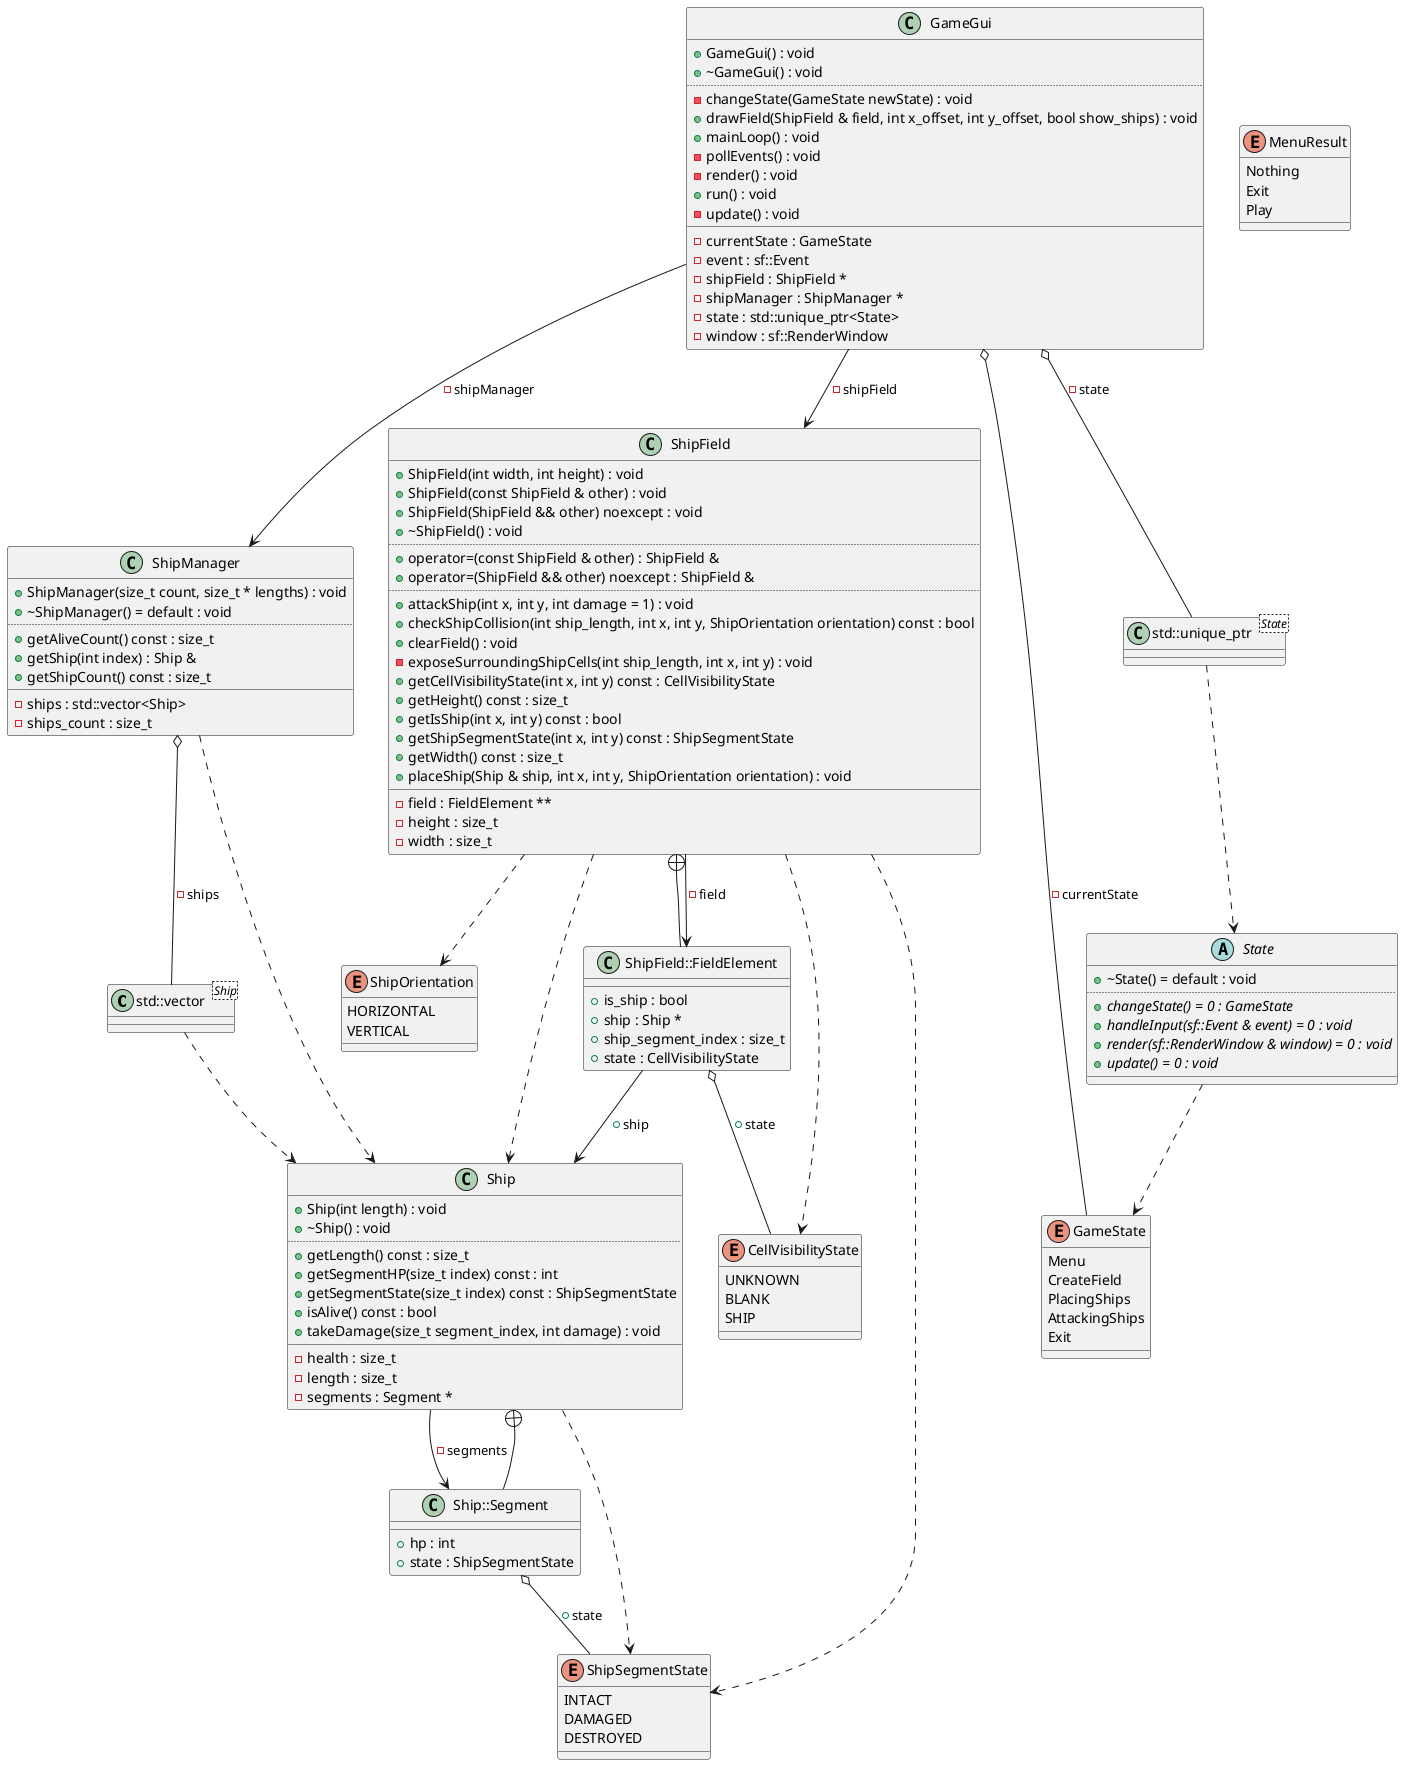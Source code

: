 @startuml
class "std::vector<Ship>" as C_0010668212532447068380
class C_0010668212532447068380 {
__
}
class "std::unique_ptr<State>" as C_0003593355595461115184
class C_0003593355595461115184 {
__
}
enum "ShipSegmentState" as C_0014256742677139282670
enum C_0014256742677139282670 {
INTACT
DAMAGED
DESTROYED
}
enum "ShipOrientation" as C_0002579181642537833876
enum C_0002579181642537833876 {
HORIZONTAL
VERTICAL
}
enum "CellVisibilityState" as C_0003333043679234439357
enum C_0003333043679234439357 {
UNKNOWN
BLANK
SHIP
}
enum "MenuResult" as C_0000336692914646176741
enum C_0000336692914646176741 {
Nothing
Exit
Play
}
class "Ship" as C_0014529657433315016423
class C_0014529657433315016423 {
+Ship(int length) : void
+~Ship() : void
..
+getLength() const : size_t
+getSegmentHP(size_t index) const : int
+getSegmentState(size_t index) const : ShipSegmentState
+isAlive() const : bool
+takeDamage(size_t segment_index, int damage) : void
__
-health : size_t
-length : size_t
-segments : Segment *
}
class "Ship::Segment" as C_0000674658759292391449
class C_0000674658759292391449 {
__
+hp : int
+state : ShipSegmentState
}
class "ShipField" as C_0003843296779074973901
class C_0003843296779074973901 {
+ShipField(int width, int height) : void
+ShipField(const ShipField & other) : void
+ShipField(ShipField && other) noexcept : void
+~ShipField() : void
..
+operator=(const ShipField & other) : ShipField &
+operator=(ShipField && other) noexcept : ShipField &
..
+attackShip(int x, int y, int damage = 1) : void
+checkShipCollision(int ship_length, int x, int y, ShipOrientation orientation) const : bool
+clearField() : void
-exposeSurroundingShipCells(int ship_length, int x, int y) : void
+getCellVisibilityState(int x, int y) const : CellVisibilityState
+getHeight() const : size_t
+getIsShip(int x, int y) const : bool
+getShipSegmentState(int x, int y) const : ShipSegmentState
+getWidth() const : size_t
+placeShip(Ship & ship, int x, int y, ShipOrientation orientation) : void
__
-field : FieldElement **
-height : size_t
-width : size_t
}
class "ShipField::FieldElement" as C_0000316359785794417378
class C_0000316359785794417378 {
__
+is_ship : bool
+ship : Ship *
+ship_segment_index : size_t
+state : CellVisibilityState
}
class "ShipManager" as C_0017499122254539489506
class C_0017499122254539489506 {
+ShipManager(size_t count, size_t * lengths) : void
+~ShipManager() = default : void
..
+getAliveCount() const : size_t
+getShip(int index) : Ship &
+getShipCount() const : size_t
__
-ships : std::vector<Ship>
-ships_count : size_t
}
enum "GameState" as C_0004356735495323104445
enum C_0004356735495323104445 {
Menu
CreateField
PlacingShips
AttackingShips
Exit
}
abstract "State" as C_0001914138303902600425
abstract C_0001914138303902600425 {
+~State() = default : void
..
{abstract} +changeState() = 0 : GameState
{abstract} +handleInput(sf::Event & event) = 0 : void
{abstract} +render(sf::RenderWindow & window) = 0 : void
{abstract} +update() = 0 : void
__
}
class "GameGui" as C_0007395642151187698177
class C_0007395642151187698177 {
+GameGui() : void
+~GameGui() : void
..
-changeState(GameState newState) : void
+drawField(ShipField & field, int x_offset, int y_offset, bool show_ships) : void
+mainLoop() : void
-pollEvents() : void
-render() : void
+run() : void
-update() : void
__
-currentState : GameState
-event : sf::Event
-shipField : ShipField *
-shipManager : ShipManager *
-state : std::unique_ptr<State>
-window : sf::RenderWindow
}
C_0010668212532447068380 ..> C_0014529657433315016423
C_0003593355595461115184 ..> C_0001914138303902600425
C_0014529657433315016423 ..> C_0014256742677139282670
C_0014529657433315016423 --> C_0000674658759292391449 : -segments
C_0000674658759292391449 --+ C_0014529657433315016423
C_0000674658759292391449 o-- C_0014256742677139282670 : +state
C_0003843296779074973901 ..> C_0002579181642537833876
C_0003843296779074973901 ..> C_0003333043679234439357
C_0003843296779074973901 ..> C_0014256742677139282670
C_0003843296779074973901 ..> C_0014529657433315016423
C_0003843296779074973901 --> C_0000316359785794417378 : -field
C_0000316359785794417378 --+ C_0003843296779074973901
C_0000316359785794417378 o-- C_0003333043679234439357 : +state
C_0000316359785794417378 --> C_0014529657433315016423 : +ship
C_0017499122254539489506 ..> C_0014529657433315016423
C_0017499122254539489506 o-- C_0010668212532447068380 : -ships
C_0001914138303902600425 ..> C_0004356735495323104445
C_0007395642151187698177 --> C_0003843296779074973901 : -shipField
C_0007395642151187698177 --> C_0017499122254539489506 : -shipManager
C_0007395642151187698177 o-- C_0004356735495323104445 : -currentState
C_0007395642151187698177 o-- C_0003593355595461115184 : -state

'Generated with clang-uml, version 0.5.5
'LLVM version clang version 18.1.8
@enduml
